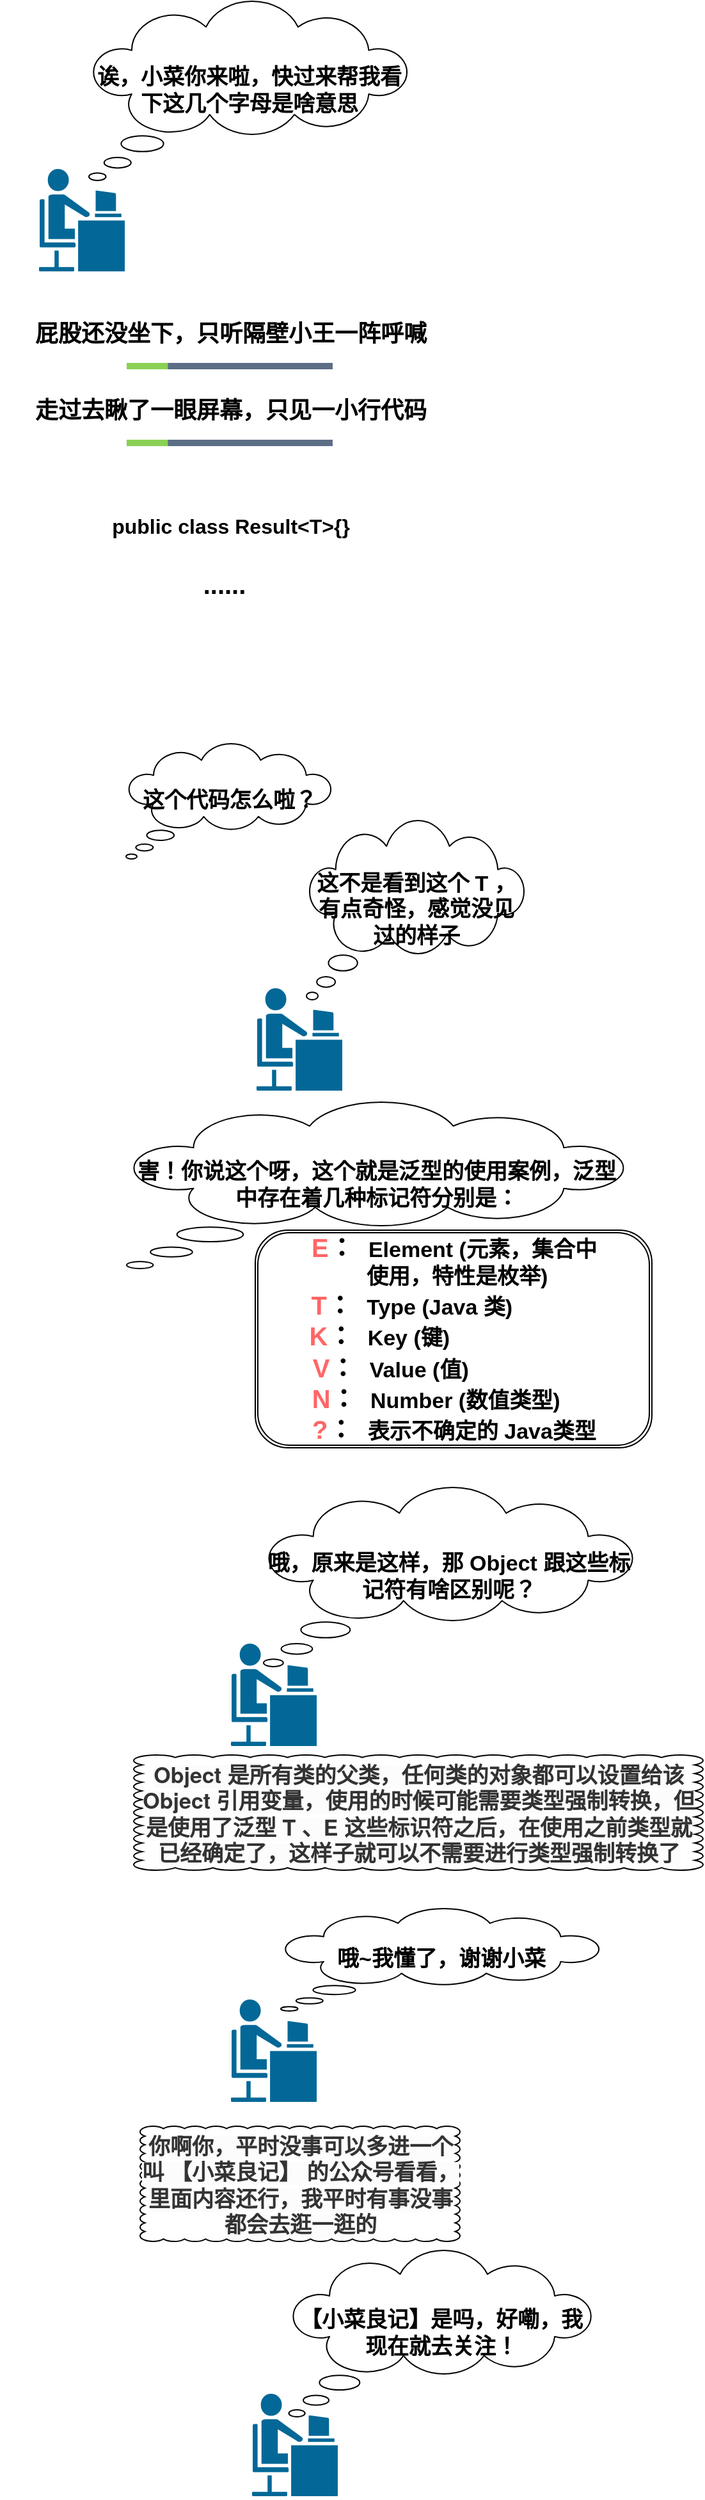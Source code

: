 <mxfile version="13.9.2" type="github">
  <diagram id="Gf7wsc295O_6Zi249iIq" name="第 1 页">
    <mxGraphModel dx="1554" dy="804" grid="0" gridSize="10" guides="1" tooltips="1" connect="1" arrows="1" fold="1" page="1" pageScale="1" pageWidth="827" pageHeight="1169" math="0" shadow="0">
      <root>
        <mxCell id="0" />
        <mxCell id="1" parent="0" />
        <mxCell id="QGM2c4BLMQuW3FfZnoAq-1" value="" style="shape=mxgraph.cisco.people.androgenous_person;html=1;pointerEvents=1;dashed=0;fillColor=#036897;strokeColor=#ffffff;strokeWidth=2;verticalLabelPosition=bottom;verticalAlign=top;align=center;outlineConnect=0;" vertex="1" parent="1">
          <mxGeometry x="168.5" y="280" width="69" height="82" as="geometry" />
        </mxCell>
        <mxCell id="QGM2c4BLMQuW3FfZnoAq-2" value="&lt;font style=&quot;font-size: 17px&quot;&gt;&lt;b&gt;诶，小菜你来啦，快过来帮我看下这几个字母是啥意思&lt;/b&gt;&lt;/font&gt;" style="whiteSpace=wrap;html=1;shape=mxgraph.basic.cloud_callout" vertex="1" parent="1">
          <mxGeometry x="208.5" y="150" width="250" height="140" as="geometry" />
        </mxCell>
        <mxCell id="QGM2c4BLMQuW3FfZnoAq-9" value="&lt;span style=&quot;font-size: 17px&quot;&gt;&lt;b&gt;这个代码怎么啦？&lt;/b&gt;&lt;/span&gt;" style="whiteSpace=wrap;html=1;shape=mxgraph.basic.cloud_callout" vertex="1" parent="1">
          <mxGeometry x="237.5" y="730" width="161" height="90" as="geometry" />
        </mxCell>
        <mxCell id="QGM2c4BLMQuW3FfZnoAq-10" value="&lt;font style=&quot;font-size: 18px&quot;&gt;&lt;b&gt;屁股还没坐下，只听隔壁小王一阵呼喊&lt;/b&gt;&lt;/font&gt;" style="text;html=1;align=center;verticalAlign=middle;resizable=0;points=[];autosize=1;" vertex="1" parent="1">
          <mxGeometry x="158.5" y="400" width="320" height="20" as="geometry" />
        </mxCell>
        <mxCell id="QGM2c4BLMQuW3FfZnoAq-11" value="" style="verticalLabelPosition=bottom;verticalAlign=top;html=1;shadow=0;dashed=0;strokeWidth=1;shape=mxgraph.ios.iCloudProgressBar;barPos=20;" vertex="1" parent="1">
          <mxGeometry x="238" y="430" width="161" height="10" as="geometry" />
        </mxCell>
        <mxCell id="QGM2c4BLMQuW3FfZnoAq-12" value="&lt;font style=&quot;font-size: 18px&quot;&gt;&lt;b&gt;走过去瞅了一眼屏幕，只见一小行代码&lt;/b&gt;&lt;/font&gt;" style="text;html=1;align=center;verticalAlign=middle;resizable=0;points=[];autosize=1;" vertex="1" parent="1">
          <mxGeometry x="158.5" y="460" width="320" height="20" as="geometry" />
        </mxCell>
        <mxCell id="QGM2c4BLMQuW3FfZnoAq-13" value="" style="verticalLabelPosition=bottom;verticalAlign=top;html=1;shadow=0;dashed=0;strokeWidth=1;shape=mxgraph.ios.iCloudProgressBar;barPos=20;" vertex="1" parent="1">
          <mxGeometry x="238" y="490" width="161" height="10" as="geometry" />
        </mxCell>
        <mxCell id="QGM2c4BLMQuW3FfZnoAq-15" value="&lt;font size=&quot;1&quot;&gt;&lt;b style=&quot;font-size: 16px&quot;&gt;public class Result&amp;lt;T&amp;gt;{}&lt;/b&gt;&lt;/font&gt;" style="text;html=1;align=center;verticalAlign=middle;resizable=0;points=[];autosize=1;" vertex="1" parent="1">
          <mxGeometry x="218.5" y="550" width="200" height="20" as="geometry" />
        </mxCell>
        <mxCell id="QGM2c4BLMQuW3FfZnoAq-16" value="" style="shape=image;html=1;verticalAlign=top;verticalLabelPosition=bottom;labelBackgroundColor=#ffffff;imageAspect=0;aspect=fixed;image=https://cdn2.iconfinder.com/data/icons/essential-web-2/50/tv-screen-smart-widescreen-watch-128.png" vertex="1" parent="1">
          <mxGeometry x="193.5" y="480" width="250" height="250" as="geometry" />
        </mxCell>
        <mxCell id="QGM2c4BLMQuW3FfZnoAq-17" value="&lt;font size=&quot;1&quot;&gt;&lt;b style=&quot;font-size: 20px&quot;&gt;......&lt;/b&gt;&lt;/font&gt;" style="text;html=1;align=center;verticalAlign=middle;resizable=0;points=[];autosize=1;" vertex="1" parent="1">
          <mxGeometry x="288.5" y="595" width="50" height="20" as="geometry" />
        </mxCell>
        <mxCell id="QGM2c4BLMQuW3FfZnoAq-18" value="" style="shape=image;html=1;verticalAlign=top;verticalLabelPosition=bottom;labelBackgroundColor=#ffffff;imageAspect=0;aspect=fixed;image=https://cdn3.iconfinder.com/data/icons/user-avatars-1/512/users-15-128.png" vertex="1" parent="1">
          <mxGeometry x="139" y="790" width="128" height="128" as="geometry" />
        </mxCell>
        <mxCell id="QGM2c4BLMQuW3FfZnoAq-21" value="" style="shape=mxgraph.cisco.people.androgenous_person;html=1;pointerEvents=1;dashed=0;fillColor=#036897;strokeColor=#ffffff;strokeWidth=2;verticalLabelPosition=bottom;verticalAlign=top;align=center;outlineConnect=0;" vertex="1" parent="1">
          <mxGeometry x="338.5" y="920" width="69" height="82" as="geometry" />
        </mxCell>
        <mxCell id="QGM2c4BLMQuW3FfZnoAq-22" value="&lt;font style=&quot;font-size: 17px&quot;&gt;&lt;b&gt;这不是看到这个 T ，有点奇怪，感觉没见过的样子&lt;/b&gt;&lt;/font&gt;" style="whiteSpace=wrap;html=1;shape=mxgraph.basic.cloud_callout" vertex="1" parent="1">
          <mxGeometry x="378.5" y="790" width="171" height="140" as="geometry" />
        </mxCell>
        <mxCell id="QGM2c4BLMQuW3FfZnoAq-23" value="&lt;b&gt;&lt;font style=&quot;font-size: 17px&quot;&gt;害！你说这个呀，这个就是泛型的使用案例，泛型中存在着几种标记符分别是：&lt;/font&gt;&lt;/b&gt;" style="whiteSpace=wrap;html=1;shape=mxgraph.basic.cloud_callout" vertex="1" parent="1">
          <mxGeometry x="238" y="1010" width="390.5" height="130" as="geometry" />
        </mxCell>
        <mxCell id="QGM2c4BLMQuW3FfZnoAq-24" value="" style="shape=image;html=1;verticalAlign=top;verticalLabelPosition=bottom;labelBackgroundColor=#ffffff;imageAspect=0;aspect=fixed;image=https://cdn3.iconfinder.com/data/icons/user-avatars-1/512/users-15-128.png" vertex="1" parent="1">
          <mxGeometry x="139.5" y="1070" width="128" height="128" as="geometry" />
        </mxCell>
        <mxCell id="QGM2c4BLMQuW3FfZnoAq-26" value="&lt;font class=&quot;cs_cursor&quot;&gt;&lt;b class=&quot;cs_cursor&quot; style=&quot;font-size: 17px&quot;&gt;&lt;span style=&quot;font-size: 20px&quot;&gt;&lt;font color=&quot;#ff6666&quot;&gt;E&lt;/font&gt;：&amp;nbsp;&amp;nbsp;&lt;/span&gt;&lt;font style=&quot;font-size: 17px&quot;&gt;Element (元素，集合中&lt;br&gt;&amp;nbsp;使用，特性是枚举)&lt;/font&gt;&lt;br&gt;&lt;/b&gt;&lt;b style=&quot;font-size: 20px&quot;&gt;&lt;font color=&quot;#ff6666&quot;&gt;T&lt;/font&gt;：&amp;nbsp;&amp;nbsp;&lt;/b&gt;&lt;b&gt;&lt;font style=&quot;font-size: 17px&quot;&gt;Type (Java 类)&amp;nbsp; &amp;nbsp; &amp;nbsp; &amp;nbsp; &amp;nbsp; &amp;nbsp; &amp;nbsp;&amp;nbsp;&lt;/font&gt;&lt;br&gt;&lt;/b&gt;&lt;b style=&quot;font-size: 20px&quot;&gt;&lt;font color=&quot;#ff6666&quot;&gt;K&lt;/font&gt;：&amp;nbsp;&amp;nbsp;&lt;/b&gt;&lt;b&gt;&lt;font style=&quot;font-size: 17px&quot;&gt;Key (键)&lt;/font&gt;&lt;/b&gt;&lt;b style=&quot;font-size: 20px&quot;&gt;&amp;nbsp; &amp;nbsp; &amp;nbsp; &amp;nbsp; &amp;nbsp; &amp;nbsp; &amp;nbsp; &amp;nbsp; &amp;nbsp; &amp;nbsp; &amp;nbsp;&lt;br&gt;&lt;/b&gt;&lt;b style=&quot;font-size: 20px&quot;&gt;&lt;font color=&quot;#ff6666&quot;&gt;V&lt;/font&gt;：&amp;nbsp;&amp;nbsp;&lt;/b&gt;&lt;b&gt;&lt;font style=&quot;font-size: 17px&quot;&gt;Value (值)&amp;nbsp; &amp;nbsp; &amp;nbsp; &amp;nbsp; &amp;nbsp; &amp;nbsp; &amp;nbsp; &amp;nbsp; &amp;nbsp; &amp;nbsp; &amp;nbsp;&lt;/font&gt;&lt;br&gt;&lt;/b&gt;&lt;b style=&quot;font-size: 20px&quot;&gt;&lt;font color=&quot;#ff6666&quot;&gt;N&lt;/font&gt;：&amp;nbsp;&amp;nbsp;&lt;/b&gt;&lt;b&gt;&lt;font style=&quot;font-size: 17px&quot;&gt;Number (数值类型)&amp;nbsp; &amp;nbsp; &amp;nbsp;&amp;nbsp;&lt;/font&gt;&lt;br&gt;&lt;span style=&quot;font-size: 20px&quot;&gt;&lt;font color=&quot;#ff6666&quot;&gt;?&lt;/font&gt;：&amp;nbsp;&amp;nbsp;&lt;/span&gt;&lt;/b&gt;&lt;b class=&quot;cs_cursor&quot;&gt;&lt;font style=&quot;font-size: 17px&quot;&gt;表示不确定的 Java类型&lt;/font&gt;&lt;br&gt;&lt;/b&gt;&lt;/font&gt;" style="shape=ext;double=1;rounded=1;whiteSpace=wrap;html=1;" vertex="1" parent="1">
          <mxGeometry x="338.5" y="1110" width="310" height="170" as="geometry" />
        </mxCell>
        <mxCell id="QGM2c4BLMQuW3FfZnoAq-29" value="" style="shape=mxgraph.cisco.people.androgenous_person;html=1;pointerEvents=1;dashed=0;fillColor=#036897;strokeColor=#ffffff;strokeWidth=2;verticalLabelPosition=bottom;verticalAlign=top;align=center;outlineConnect=0;" vertex="1" parent="1">
          <mxGeometry x="318.5" y="1432" width="69" height="82" as="geometry" />
        </mxCell>
        <mxCell id="QGM2c4BLMQuW3FfZnoAq-30" value="&lt;span style=&quot;font-size: 17px&quot;&gt;&lt;b&gt;哦，原来是这样，那 Object 跟这些标记符有啥区别呢？&lt;/b&gt;&lt;/span&gt;" style="whiteSpace=wrap;html=1;shape=mxgraph.basic.cloud_callout" vertex="1" parent="1">
          <mxGeometry x="345" y="1311" width="290" height="140" as="geometry" />
        </mxCell>
        <mxCell id="QGM2c4BLMQuW3FfZnoAq-32" value="" style="shape=image;html=1;verticalAlign=top;verticalLabelPosition=bottom;labelBackgroundColor=#ffffff;imageAspect=0;aspect=fixed;image=https://cdn3.iconfinder.com/data/icons/user-avatars-1/512/users-15-128.png" vertex="1" parent="1">
          <mxGeometry x="139" y="1570" width="128" height="128" as="geometry" />
        </mxCell>
        <mxCell id="QGM2c4BLMQuW3FfZnoAq-33" value="&lt;strong style=&quot;box-sizing: border-box ; color: rgb(51 , 51 , 51) ; font-family: &amp;#34;helvetican&amp;#34; , &amp;#34;glowsanssc&amp;#34; , &amp;#34;helvetica neue&amp;#34; , &amp;#34;pingfang sc&amp;#34; , &amp;#34;microsoft yahei&amp;#34; , sans-serif ; text-align: justify ; background-color: rgb(252 , 252 , 252)&quot;&gt;&lt;span class=&quot;md-plain&quot; style=&quot;box-sizing: border-box&quot;&gt;&lt;font style=&quot;font-size: 17px&quot;&gt;Object 是所有类的父类，任何类的对象都可以设置给该 Object 引用变量，使用的时候可能需要类型强制转换，但是使用了泛型 T 、E 这些标识符之后，在使用之前类型就已经确定了，这样子就可以不需要进行类型强制转换了&lt;/font&gt;&lt;/span&gt;&lt;/strong&gt;" style="whiteSpace=wrap;html=1;shape=mxgraph.basic.cloud_rect" vertex="1" parent="1">
          <mxGeometry x="243.5" y="1520" width="445" height="90" as="geometry" />
        </mxCell>
        <mxCell id="QGM2c4BLMQuW3FfZnoAq-34" value="" style="shape=mxgraph.cisco.people.androgenous_person;html=1;pointerEvents=1;dashed=0;fillColor=#036897;strokeColor=#ffffff;strokeWidth=2;verticalLabelPosition=bottom;verticalAlign=top;align=center;outlineConnect=0;" vertex="1" parent="1">
          <mxGeometry x="318.5" y="1710" width="69" height="82" as="geometry" />
        </mxCell>
        <mxCell id="QGM2c4BLMQuW3FfZnoAq-35" value="&lt;span style=&quot;font-size: 17px&quot;&gt;&lt;b&gt;哦~我懂了，谢谢小菜&lt;/b&gt;&lt;/span&gt;" style="whiteSpace=wrap;html=1;shape=mxgraph.basic.cloud_callout" vertex="1" parent="1">
          <mxGeometry x="358.5" y="1640" width="250" height="80" as="geometry" />
        </mxCell>
        <mxCell id="QGM2c4BLMQuW3FfZnoAq-38" value="" style="shape=image;html=1;verticalAlign=top;verticalLabelPosition=bottom;labelBackgroundColor=#ffffff;imageAspect=0;aspect=fixed;image=https://cdn3.iconfinder.com/data/icons/user-avatars-1/512/users-15-128.png" vertex="1" parent="1">
          <mxGeometry x="139.5" y="1852" width="128" height="128" as="geometry" />
        </mxCell>
        <mxCell id="QGM2c4BLMQuW3FfZnoAq-39" value="&lt;strong style=&quot;box-sizing: border-box ; color: rgb(51 , 51 , 51) ; font-family: &amp;#34;helvetican&amp;#34; , &amp;#34;glowsanssc&amp;#34; , &amp;#34;helvetica neue&amp;#34; , &amp;#34;pingfang sc&amp;#34; , &amp;#34;microsoft yahei&amp;#34; , sans-serif ; text-align: justify ; background-color: rgb(252 , 252 , 252)&quot;&gt;&lt;span class=&quot;md-plain&quot; style=&quot;box-sizing: border-box&quot;&gt;&lt;font style=&quot;font-size: 17px&quot;&gt;你啊你，平时没事可以多进一个叫 【小菜良记】 的公众号看看，里面内容还行，我平时有事没事都会去逛一逛的&lt;/font&gt;&lt;/span&gt;&lt;/strong&gt;" style="whiteSpace=wrap;html=1;shape=mxgraph.basic.cloud_rect" vertex="1" parent="1">
          <mxGeometry x="248.5" y="1810" width="250" height="90" as="geometry" />
        </mxCell>
        <mxCell id="QGM2c4BLMQuW3FfZnoAq-40" value="" style="shape=mxgraph.cisco.people.androgenous_person;html=1;pointerEvents=1;dashed=0;fillColor=#036897;strokeColor=#ffffff;strokeWidth=2;verticalLabelPosition=bottom;verticalAlign=top;align=center;outlineConnect=0;" vertex="1" parent="1">
          <mxGeometry x="335" y="2018" width="69" height="82" as="geometry" />
        </mxCell>
        <mxCell id="QGM2c4BLMQuW3FfZnoAq-41" value="&lt;span style=&quot;font-size: 17px&quot;&gt;&lt;b&gt;【小菜良记】是吗，好嘞，我现在就去关注！&lt;/b&gt;&lt;/span&gt;" style="whiteSpace=wrap;html=1;shape=mxgraph.basic.cloud_callout" vertex="1" parent="1">
          <mxGeometry x="364.75" y="1907" width="237.5" height="130" as="geometry" />
        </mxCell>
      </root>
    </mxGraphModel>
  </diagram>
</mxfile>
